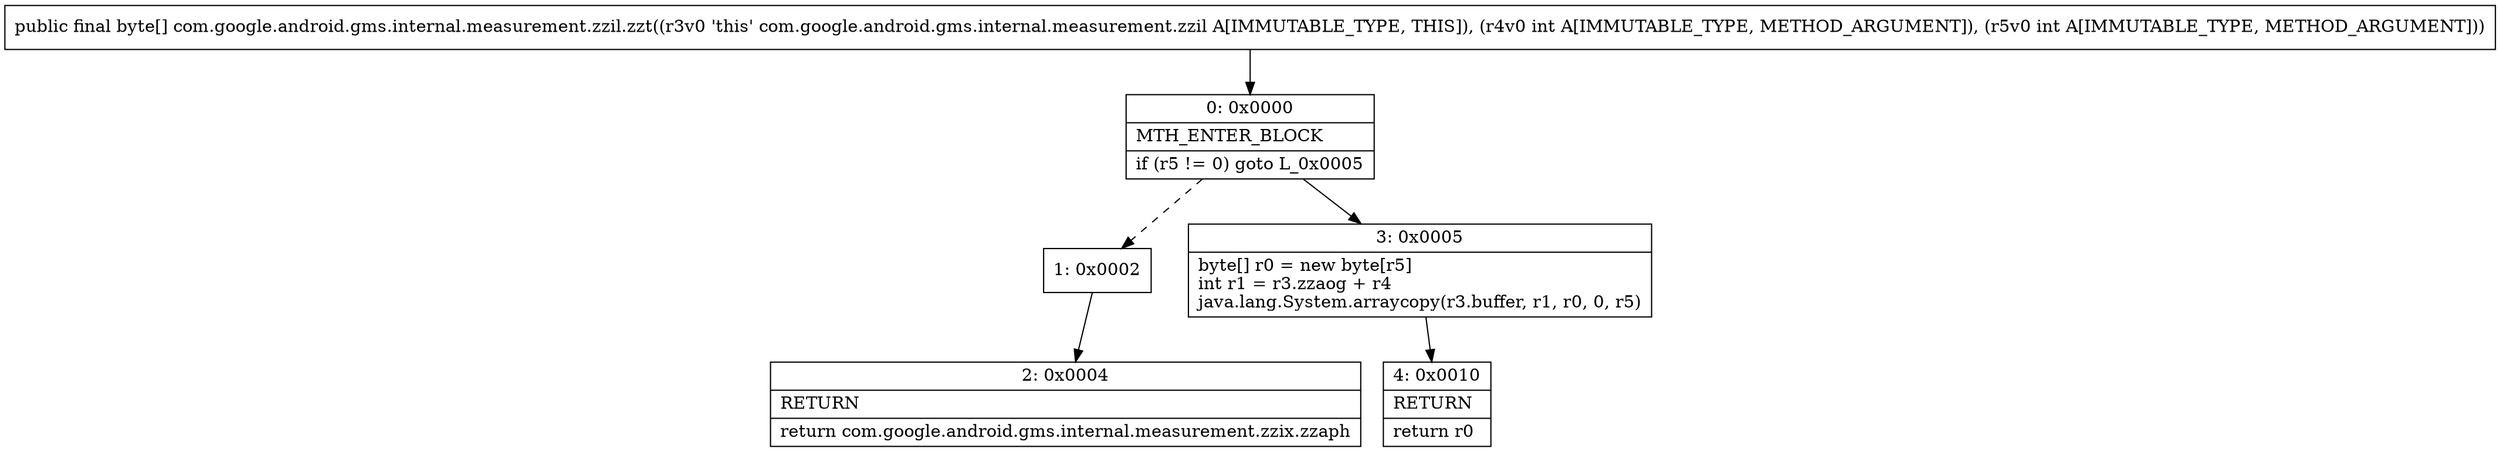 digraph "CFG forcom.google.android.gms.internal.measurement.zzil.zzt(II)[B" {
Node_0 [shape=record,label="{0\:\ 0x0000|MTH_ENTER_BLOCK\l|if (r5 != 0) goto L_0x0005\l}"];
Node_1 [shape=record,label="{1\:\ 0x0002}"];
Node_2 [shape=record,label="{2\:\ 0x0004|RETURN\l|return com.google.android.gms.internal.measurement.zzix.zzaph\l}"];
Node_3 [shape=record,label="{3\:\ 0x0005|byte[] r0 = new byte[r5]\lint r1 = r3.zzaog + r4\ljava.lang.System.arraycopy(r3.buffer, r1, r0, 0, r5)\l}"];
Node_4 [shape=record,label="{4\:\ 0x0010|RETURN\l|return r0\l}"];
MethodNode[shape=record,label="{public final byte[] com.google.android.gms.internal.measurement.zzil.zzt((r3v0 'this' com.google.android.gms.internal.measurement.zzil A[IMMUTABLE_TYPE, THIS]), (r4v0 int A[IMMUTABLE_TYPE, METHOD_ARGUMENT]), (r5v0 int A[IMMUTABLE_TYPE, METHOD_ARGUMENT])) }"];
MethodNode -> Node_0;
Node_0 -> Node_1[style=dashed];
Node_0 -> Node_3;
Node_1 -> Node_2;
Node_3 -> Node_4;
}

